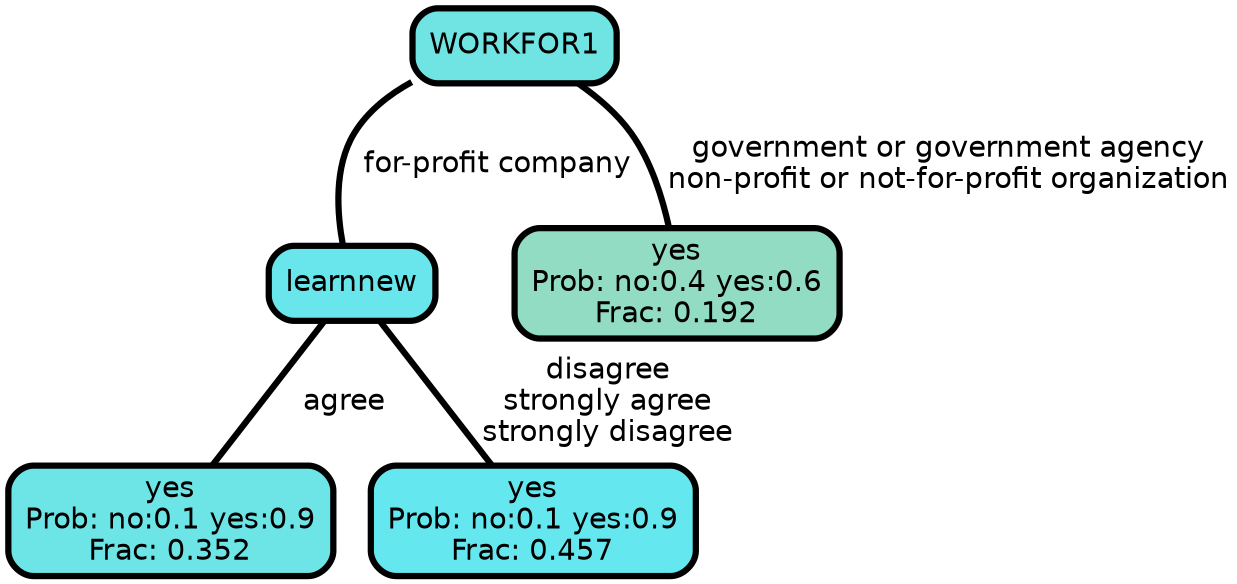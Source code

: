 graph Tree {
node [shape=box, style="filled, rounded",color="black",penwidth="3",fontcolor="black",                 fontname=helvetica] ;
graph [ranksep="0 equally", splines=straight,                 bgcolor=transparent, dpi=200] ;
edge [fontname=helvetica, color=black] ;
0 [label="yes
Prob: no:0.1 yes:0.9
Frac: 0.352", fillcolor="#6de5e6"] ;
1 [label="learnnew", fillcolor="#68e6eb"] ;
2 [label="yes
Prob: no:0.1 yes:0.9
Frac: 0.457", fillcolor="#64e7ef"] ;
3 [label="WORKFOR1", fillcolor="#70e4e3"] ;
4 [label="yes
Prob: no:0.4 yes:0.6
Frac: 0.192", fillcolor="#91dcc2"] ;
1 -- 0 [label=" agree",penwidth=3] ;
1 -- 2 [label=" disagree\n strongly agree\n strongly disagree",penwidth=3] ;
3 -- 1 [label=" for-profit company",penwidth=3] ;
3 -- 4 [label=" government or government agency\n non-profit or not-for-profit organization",penwidth=3] ;
{rank = same;}}
